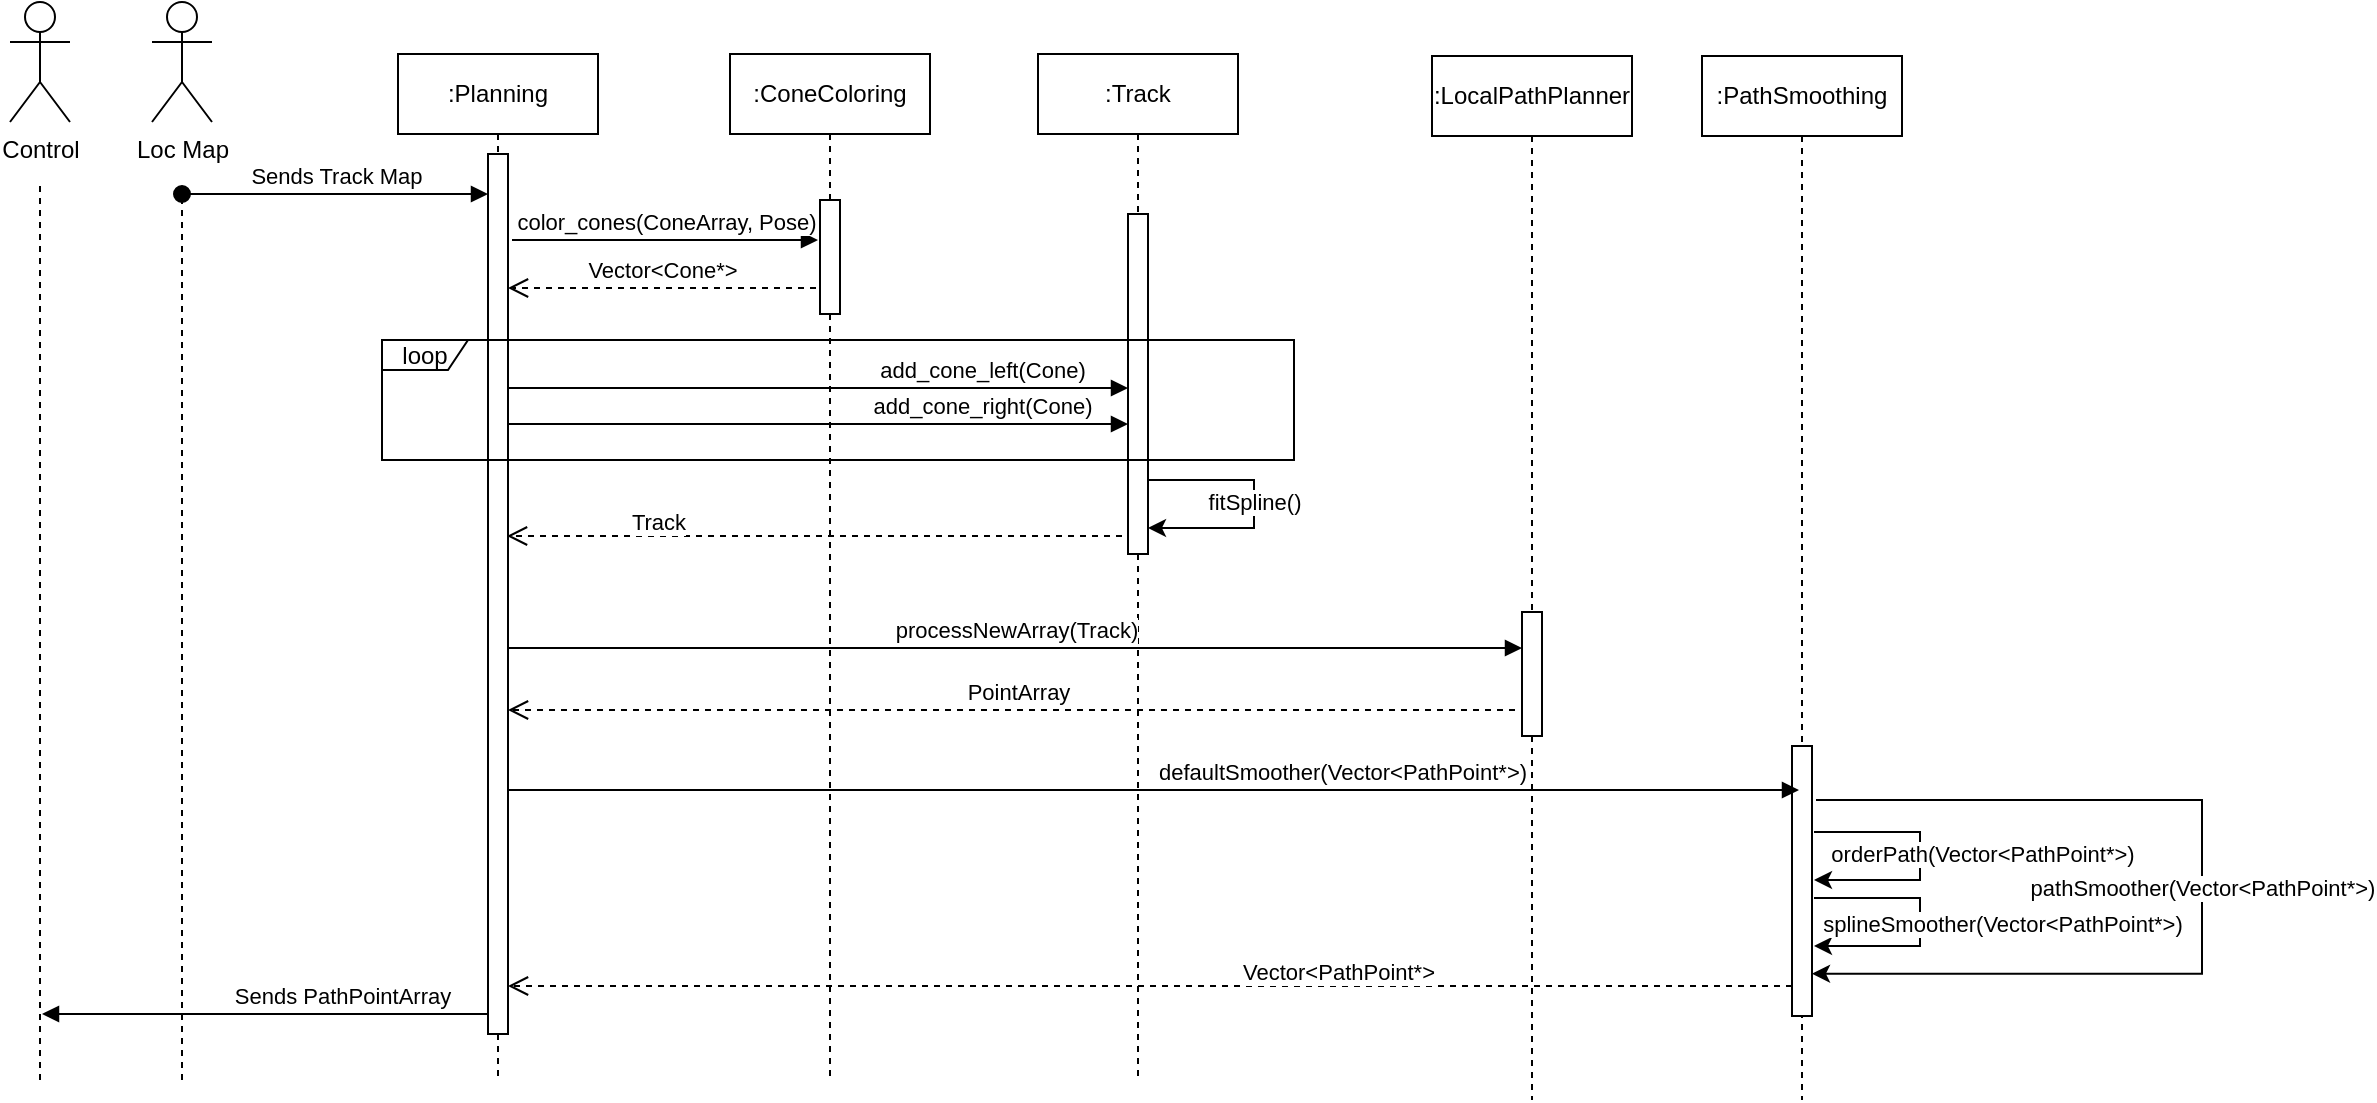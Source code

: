 <mxfile version="24.4.13" type="google">
  <diagram name="Page-1" id="2YBvvXClWsGukQMizWep">
    <mxGraphModel grid="1" page="1" gridSize="10" guides="1" tooltips="1" connect="1" arrows="1" fold="1" pageScale="1" pageWidth="850" pageHeight="1100" math="0" shadow="0">
      <root>
        <mxCell id="0" />
        <mxCell id="1" parent="0" />
        <mxCell id="GZrnRJhEhJkUmeCYF4IO-8" value="add_cone_right(Cone)" style="html=1;verticalAlign=bottom;endArrow=block;edgeStyle=elbowEdgeStyle;elbow=horizontal;curved=0;rounded=0;jumpSize=6;startSize=6;" edge="1" parent="1">
          <mxGeometry x="0.529" relative="1" as="geometry">
            <mxPoint x="243" y="232" as="sourcePoint" />
            <Array as="points">
              <mxPoint x="450" y="232" />
              <mxPoint x="328" y="363" />
            </Array>
            <mxPoint x="553" y="232" as="targetPoint" />
            <mxPoint as="offset" />
          </mxGeometry>
        </mxCell>
        <mxCell id="aM9ryv3xv72pqoxQDRHE-1" value=":Planning" style="shape=umlLifeline;perimeter=lifelinePerimeter;whiteSpace=wrap;html=1;container=0;dropTarget=0;collapsible=0;recursiveResize=0;outlineConnect=0;portConstraint=eastwest;newEdgeStyle={&quot;edgeStyle&quot;:&quot;elbowEdgeStyle&quot;,&quot;elbow&quot;:&quot;vertical&quot;,&quot;curved&quot;:0,&quot;rounded&quot;:0};" vertex="1" parent="1">
          <mxGeometry x="188" y="47" width="100" height="513" as="geometry" />
        </mxCell>
        <mxCell id="aM9ryv3xv72pqoxQDRHE-2" value="" style="html=1;points=[];perimeter=orthogonalPerimeter;outlineConnect=0;targetShapes=umlLifeline;portConstraint=eastwest;newEdgeStyle={&quot;edgeStyle&quot;:&quot;elbowEdgeStyle&quot;,&quot;elbow&quot;:&quot;vertical&quot;,&quot;curved&quot;:0,&quot;rounded&quot;:0};" vertex="1" parent="aM9ryv3xv72pqoxQDRHE-1">
          <mxGeometry x="45" y="50" width="10" height="440" as="geometry" />
        </mxCell>
        <mxCell id="aM9ryv3xv72pqoxQDRHE-3" value="Sends Track Map" style="html=1;verticalAlign=bottom;startArrow=oval;endArrow=block;startSize=8;edgeStyle=elbowEdgeStyle;elbow=vertical;curved=0;rounded=0;" edge="1" parent="aM9ryv3xv72pqoxQDRHE-1" target="aM9ryv3xv72pqoxQDRHE-2">
          <mxGeometry relative="1" as="geometry">
            <mxPoint x="-108" y="70" as="sourcePoint" />
          </mxGeometry>
        </mxCell>
        <mxCell id="aM9ryv3xv72pqoxQDRHE-5" value=":Track" style="shape=umlLifeline;perimeter=lifelinePerimeter;whiteSpace=wrap;html=1;container=0;dropTarget=0;collapsible=0;recursiveResize=0;outlineConnect=0;portConstraint=eastwest;newEdgeStyle={&quot;edgeStyle&quot;:&quot;elbowEdgeStyle&quot;,&quot;elbow&quot;:&quot;vertical&quot;,&quot;curved&quot;:0,&quot;rounded&quot;:0};" vertex="1" parent="1">
          <mxGeometry x="508" y="47" width="100" height="513" as="geometry" />
        </mxCell>
        <mxCell id="aM9ryv3xv72pqoxQDRHE-6" value="" style="html=1;points=[];perimeter=orthogonalPerimeter;outlineConnect=0;targetShapes=umlLifeline;portConstraint=eastwest;newEdgeStyle={&quot;edgeStyle&quot;:&quot;elbowEdgeStyle&quot;,&quot;elbow&quot;:&quot;vertical&quot;,&quot;curved&quot;:0,&quot;rounded&quot;:0};" vertex="1" parent="aM9ryv3xv72pqoxQDRHE-5">
          <mxGeometry x="45" y="80" width="10" height="170" as="geometry" />
        </mxCell>
        <mxCell id="aM9ryv3xv72pqoxQDRHE-7" value="add_cone_left(Cone)" style="html=1;verticalAlign=bottom;endArrow=block;edgeStyle=elbowEdgeStyle;elbow=horizontal;curved=0;rounded=0;jumpSize=6;startSize=6;" edge="1" parent="1" target="aM9ryv3xv72pqoxQDRHE-6">
          <mxGeometry x="0.529" relative="1" as="geometry">
            <mxPoint x="243" y="214" as="sourcePoint" />
            <Array as="points">
              <mxPoint x="450" y="214" />
              <mxPoint x="328" y="345" />
            </Array>
            <mxPoint x="173.616" y="296.012" as="targetPoint" />
            <mxPoint as="offset" />
          </mxGeometry>
        </mxCell>
        <mxCell id="aM9ryv3xv72pqoxQDRHE-8" value="PointArray" style="html=1;verticalAlign=bottom;endArrow=open;dashed=1;endSize=8;edgeStyle=elbowEdgeStyle;elbow=vertical;curved=0;rounded=0;" edge="1" parent="1">
          <mxGeometry relative="1" as="geometry">
            <mxPoint x="243" y="375" as="targetPoint" />
            <Array as="points">
              <mxPoint x="420" y="375" />
            </Array>
            <mxPoint x="752.5" y="375" as="sourcePoint" />
          </mxGeometry>
        </mxCell>
        <mxCell id="aM9ryv3xv72pqoxQDRHE-10" value="Track" style="html=1;verticalAlign=bottom;endArrow=open;dashed=1;endSize=8;edgeStyle=elbowEdgeStyle;elbow=vertical;curved=0;rounded=0;" edge="1" parent="1">
          <mxGeometry x="0.508" y="2" relative="1" as="geometry">
            <mxPoint x="242.5" y="288" as="targetPoint" />
            <Array as="points" />
            <mxPoint x="550" y="288" as="sourcePoint" />
            <mxPoint as="offset" />
          </mxGeometry>
        </mxCell>
        <mxCell id="65uVp2Jh7Qju8irPEux3-1" value=":LocalPathPlanner" style="shape=umlLifeline;perimeter=lifelinePerimeter;whiteSpace=wrap;html=1;container=0;dropTarget=0;collapsible=0;recursiveResize=0;outlineConnect=0;portConstraint=eastwest;newEdgeStyle={&quot;edgeStyle&quot;:&quot;elbowEdgeStyle&quot;,&quot;elbow&quot;:&quot;vertical&quot;,&quot;curved&quot;:0,&quot;rounded&quot;:0};" vertex="1" parent="1">
          <mxGeometry x="705" y="48" width="100" height="522" as="geometry" />
        </mxCell>
        <mxCell id="65uVp2Jh7Qju8irPEux3-2" value="" style="html=1;points=[];perimeter=orthogonalPerimeter;outlineConnect=0;targetShapes=umlLifeline;portConstraint=eastwest;newEdgeStyle={&quot;edgeStyle&quot;:&quot;elbowEdgeStyle&quot;,&quot;elbow&quot;:&quot;vertical&quot;,&quot;curved&quot;:0,&quot;rounded&quot;:0};" vertex="1" parent="65uVp2Jh7Qju8irPEux3-1">
          <mxGeometry x="45" y="278" width="10" height="62" as="geometry" />
        </mxCell>
        <mxCell id="65uVp2Jh7Qju8irPEux3-3" value="processNewArray(Track)" style="html=1;verticalAlign=bottom;endArrow=block;edgeStyle=elbowEdgeStyle;elbow=vertical;curved=0;rounded=0;" edge="1" parent="1" target="65uVp2Jh7Qju8irPEux3-2">
          <mxGeometry relative="1" as="geometry">
            <mxPoint x="243" y="344" as="sourcePoint" />
            <Array as="points" />
            <mxPoint x="626" y="344" as="targetPoint" />
          </mxGeometry>
        </mxCell>
        <mxCell id="65uVp2Jh7Qju8irPEux3-4" value="Loc Map" style="shape=umlActor;verticalLabelPosition=bottom;verticalAlign=top;html=1;outlineConnect=0;" vertex="1" parent="1">
          <mxGeometry x="65" y="21" width="30" height="60" as="geometry" />
        </mxCell>
        <mxCell id="65uVp2Jh7Qju8irPEux3-18" value="" style="endArrow=none;dashed=1;html=1;rounded=0;" edge="1" parent="1">
          <mxGeometry width="50" height="50" relative="1" as="geometry">
            <mxPoint x="80" y="560" as="sourcePoint" />
            <mxPoint x="80" y="110" as="targetPoint" />
          </mxGeometry>
        </mxCell>
        <mxCell id="SG6-HVFLfs9x4pywjX_--1" value="loop" style="shape=umlFrame;whiteSpace=wrap;html=1;pointerEvents=0;width=43;height=15;" vertex="1" parent="1">
          <mxGeometry x="180" y="190" width="456" height="60" as="geometry" />
        </mxCell>
        <mxCell id="SG6-HVFLfs9x4pywjX_--2" value="&amp;nbsp;" style="text;whiteSpace=wrap;html=1;" vertex="1" parent="1">
          <mxGeometry x="596" y="344" width="40" height="40" as="geometry" />
        </mxCell>
        <mxCell id="SG6-HVFLfs9x4pywjX_--24" style="edgeStyle=elbowEdgeStyle;rounded=0;orthogonalLoop=1;jettySize=auto;html=1;" edge="1" parent="1">
          <mxGeometry relative="1" as="geometry">
            <mxPoint x="563" y="260" as="sourcePoint" />
            <mxPoint x="563" y="284" as="targetPoint" />
            <Array as="points">
              <mxPoint x="616" y="270" />
            </Array>
          </mxGeometry>
        </mxCell>
        <mxCell id="SG6-HVFLfs9x4pywjX_--25" value="fitSpline()" style="edgeLabel;html=1;align=center;verticalAlign=middle;resizable=0;points=[];" connectable="0" vertex="1" parent="SG6-HVFLfs9x4pywjX_--24">
          <mxGeometry y="2" relative="1" as="geometry">
            <mxPoint x="-2" y="-1" as="offset" />
          </mxGeometry>
        </mxCell>
        <mxCell id="GZrnRJhEhJkUmeCYF4IO-1" value=":ConeColoring" style="shape=umlLifeline;perimeter=lifelinePerimeter;whiteSpace=wrap;html=1;container=0;dropTarget=0;collapsible=0;recursiveResize=0;outlineConnect=0;portConstraint=eastwest;newEdgeStyle={&quot;edgeStyle&quot;:&quot;elbowEdgeStyle&quot;,&quot;elbow&quot;:&quot;vertical&quot;,&quot;curved&quot;:0,&quot;rounded&quot;:0};" vertex="1" parent="1">
          <mxGeometry x="354" y="47" width="100" height="513" as="geometry" />
        </mxCell>
        <mxCell id="GZrnRJhEhJkUmeCYF4IO-2" value="" style="html=1;points=[];perimeter=orthogonalPerimeter;outlineConnect=0;targetShapes=umlLifeline;portConstraint=eastwest;newEdgeStyle={&quot;edgeStyle&quot;:&quot;elbowEdgeStyle&quot;,&quot;elbow&quot;:&quot;vertical&quot;,&quot;curved&quot;:0,&quot;rounded&quot;:0};" vertex="1" parent="GZrnRJhEhJkUmeCYF4IO-1">
          <mxGeometry x="45" y="73" width="10" height="57" as="geometry" />
        </mxCell>
        <mxCell id="GZrnRJhEhJkUmeCYF4IO-5" value="color_cones(ConeArray, Pose)" style="html=1;verticalAlign=bottom;endArrow=block;edgeStyle=elbowEdgeStyle;elbow=vertical;curved=0;rounded=0;" edge="1" parent="1">
          <mxGeometry relative="1" as="geometry">
            <mxPoint x="245" y="140" as="sourcePoint" />
            <Array as="points" />
            <mxPoint x="398" y="140" as="targetPoint" />
          </mxGeometry>
        </mxCell>
        <mxCell id="GZrnRJhEhJkUmeCYF4IO-6" value="Vector&amp;lt;Cone*&amp;gt;" style="html=1;verticalAlign=bottom;endArrow=open;dashed=1;endSize=8;edgeStyle=elbowEdgeStyle;elbow=vertical;curved=0;rounded=0;" edge="1" parent="1" target="aM9ryv3xv72pqoxQDRHE-2">
          <mxGeometry relative="1" as="geometry">
            <mxPoint x="250" y="164" as="targetPoint" />
            <Array as="points" />
            <mxPoint x="397" y="164" as="sourcePoint" />
          </mxGeometry>
        </mxCell>
        <mxCell id="GZrnRJhEhJkUmeCYF4IO-9" value=":PathSmoothing" style="shape=umlLifeline;perimeter=lifelinePerimeter;whiteSpace=wrap;html=1;container=0;dropTarget=0;collapsible=0;recursiveResize=0;outlineConnect=0;portConstraint=eastwest;newEdgeStyle={&quot;edgeStyle&quot;:&quot;elbowEdgeStyle&quot;,&quot;elbow&quot;:&quot;vertical&quot;,&quot;curved&quot;:0,&quot;rounded&quot;:0};" vertex="1" parent="1">
          <mxGeometry x="840" y="48" width="100" height="522" as="geometry" />
        </mxCell>
        <mxCell id="GZrnRJhEhJkUmeCYF4IO-10" value="" style="html=1;points=[];perimeter=orthogonalPerimeter;outlineConnect=0;targetShapes=umlLifeline;portConstraint=eastwest;newEdgeStyle={&quot;edgeStyle&quot;:&quot;elbowEdgeStyle&quot;,&quot;elbow&quot;:&quot;vertical&quot;,&quot;curved&quot;:0,&quot;rounded&quot;:0};" vertex="1" parent="GZrnRJhEhJkUmeCYF4IO-9">
          <mxGeometry x="45" y="345" width="10" height="135" as="geometry" />
        </mxCell>
        <mxCell id="GZrnRJhEhJkUmeCYF4IO-12" value="defaultSmoother(Vector&amp;lt;PathPoint*&amp;gt;)" style="html=1;verticalAlign=bottom;endArrow=block;edgeStyle=elbowEdgeStyle;elbow=vertical;curved=0;rounded=0;" edge="1" parent="1">
          <mxGeometry x="0.292" relative="1" as="geometry">
            <mxPoint x="243" y="415" as="sourcePoint" />
            <Array as="points" />
            <mxPoint x="888.5" y="415" as="targetPoint" />
            <mxPoint as="offset" />
          </mxGeometry>
        </mxCell>
        <mxCell id="GZrnRJhEhJkUmeCYF4IO-13" style="edgeStyle=elbowEdgeStyle;rounded=0;orthogonalLoop=1;jettySize=auto;html=1;" edge="1" parent="1">
          <mxGeometry relative="1" as="geometry">
            <mxPoint x="896" y="436" as="sourcePoint" />
            <mxPoint x="896" y="460" as="targetPoint" />
            <Array as="points">
              <mxPoint x="949" y="446" />
            </Array>
          </mxGeometry>
        </mxCell>
        <mxCell id="GZrnRJhEhJkUmeCYF4IO-14" value="orderPath(Vector&amp;lt;PathPoint*&amp;gt;)" style="edgeLabel;html=1;align=center;verticalAlign=middle;resizable=0;points=[];" connectable="0" vertex="1" parent="GZrnRJhEhJkUmeCYF4IO-13">
          <mxGeometry y="2" relative="1" as="geometry">
            <mxPoint x="29" y="-1" as="offset" />
          </mxGeometry>
        </mxCell>
        <mxCell id="GZrnRJhEhJkUmeCYF4IO-15" style="edgeStyle=elbowEdgeStyle;rounded=0;orthogonalLoop=1;jettySize=auto;html=1;" edge="1" parent="1">
          <mxGeometry relative="1" as="geometry">
            <mxPoint x="896" y="469" as="sourcePoint" />
            <mxPoint x="896" y="493" as="targetPoint" />
            <Array as="points">
              <mxPoint x="949" y="479" />
            </Array>
          </mxGeometry>
        </mxCell>
        <mxCell id="GZrnRJhEhJkUmeCYF4IO-16" value="splineSmoother(Vector&amp;lt;PathPoint*&amp;gt;)" style="edgeLabel;html=1;align=center;verticalAlign=middle;resizable=0;points=[];" connectable="0" vertex="1" parent="GZrnRJhEhJkUmeCYF4IO-15">
          <mxGeometry y="2" relative="1" as="geometry">
            <mxPoint x="39" y="1" as="offset" />
          </mxGeometry>
        </mxCell>
        <mxCell id="GZrnRJhEhJkUmeCYF4IO-17" style="edgeStyle=elbowEdgeStyle;rounded=0;orthogonalLoop=1;jettySize=auto;html=1;entryX=0.55;entryY=0.879;entryDx=0;entryDy=0;entryPerimeter=0;" edge="1" parent="1" target="GZrnRJhEhJkUmeCYF4IO-9">
          <mxGeometry relative="1" as="geometry">
            <mxPoint x="897" y="420" as="sourcePoint" />
            <mxPoint x="897" y="444" as="targetPoint" />
            <Array as="points">
              <mxPoint x="1090" y="460" />
            </Array>
          </mxGeometry>
        </mxCell>
        <mxCell id="GZrnRJhEhJkUmeCYF4IO-18" value="pathSmoother(Vector&amp;lt;PathPoint*&amp;gt;)" style="edgeLabel;html=1;align=center;verticalAlign=middle;resizable=0;points=[];" connectable="0" vertex="1" parent="GZrnRJhEhJkUmeCYF4IO-17">
          <mxGeometry y="2" relative="1" as="geometry">
            <mxPoint x="-2" y="-1" as="offset" />
          </mxGeometry>
        </mxCell>
        <mxCell id="GZrnRJhEhJkUmeCYF4IO-20" value="Vector&amp;lt;PathPoint*&amp;gt;" style="html=1;verticalAlign=bottom;endArrow=open;dashed=1;endSize=8;edgeStyle=elbowEdgeStyle;elbow=vertical;curved=0;rounded=0;" edge="1" parent="1" target="aM9ryv3xv72pqoxQDRHE-2">
          <mxGeometry x="-0.29" y="2" relative="1" as="geometry">
            <mxPoint x="250" y="513" as="targetPoint" />
            <Array as="points">
              <mxPoint x="415" y="513" />
            </Array>
            <mxPoint x="885" y="513" as="sourcePoint" />
            <mxPoint x="1" as="offset" />
          </mxGeometry>
        </mxCell>
        <mxCell id="GZrnRJhEhJkUmeCYF4IO-21" value="Control" style="shape=umlActor;verticalLabelPosition=bottom;verticalAlign=top;html=1;outlineConnect=0;" vertex="1" parent="1">
          <mxGeometry x="-6" y="21" width="30" height="60" as="geometry" />
        </mxCell>
        <mxCell id="GZrnRJhEhJkUmeCYF4IO-22" value="" style="endArrow=none;dashed=1;html=1;rounded=0;" edge="1" parent="1">
          <mxGeometry width="50" height="50" relative="1" as="geometry">
            <mxPoint x="9" y="560" as="sourcePoint" />
            <mxPoint x="9" y="110" as="targetPoint" />
          </mxGeometry>
        </mxCell>
        <mxCell id="GZrnRJhEhJkUmeCYF4IO-25" value="Sends PathPointArray" style="html=1;verticalAlign=bottom;startArrow=none;endArrow=block;startSize=8;edgeStyle=elbowEdgeStyle;elbow=vertical;curved=0;rounded=0;startFill=0;" edge="1" parent="1">
          <mxGeometry x="-0.345" relative="1" as="geometry">
            <mxPoint x="233" y="527" as="sourcePoint" />
            <mxPoint x="10" y="527" as="targetPoint" />
            <mxPoint as="offset" />
          </mxGeometry>
        </mxCell>
      </root>
    </mxGraphModel>
  </diagram>
</mxfile>
